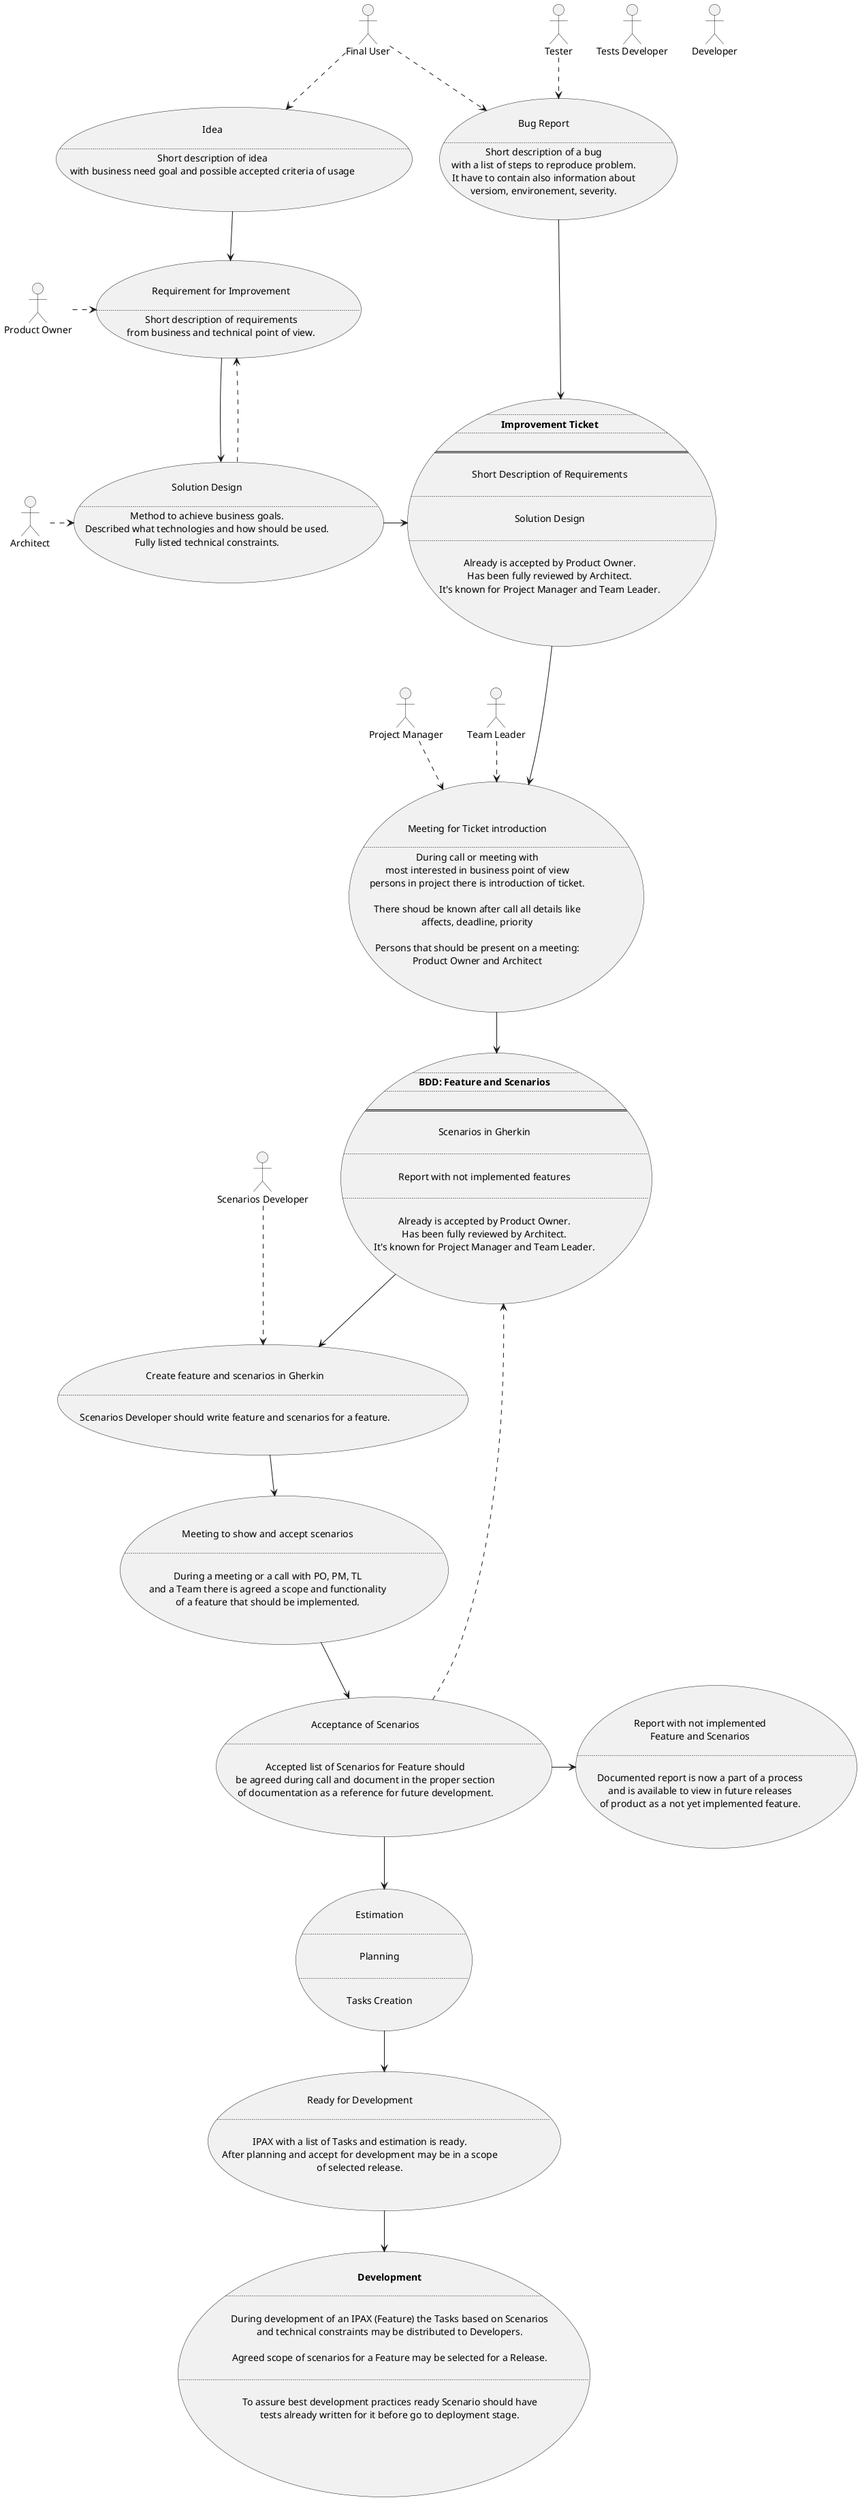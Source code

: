 @startuml

skinparam handwritten false

skinparam rectangle {
    roundCorner<<Concept>> 25
}

ProductOwner as "Product Owner"
FinalUser as "Final User"
ProjectManager as "Project Manager"
Architect as "Architect"
TeamLeader as "Team Leader"
Tester as "Tester"
TestDeveloper as "Tests Developer"
Developer as "Developer"
ScenarioDeveloper as "Scenarios Developer"

usecase BUG as "

Bug Report

..
Short description of a bug
with a list of steps to reproduce problem.
It have to contain also information about
versiom, environement, severity.
"

usecase IDEA as "

Idea

..
Short description of idea
with business need goal and possible accepted criteria of usage

"

usecase REQUIREMENT as "

Requirement for Improvement

..
Short description of requirements
from business and technical point of view.
"


usecase SOLUTION as "

Solution Design

..
Method to achieve business goals.
Described what technologies and how should be used.
Fully listed technical constraints.

"

usecase IPAX as "

..
<b>Improvement Ticket</b>
..

==

Short Description of Requirements

..

Solution Design

..

Already is accepted by Product Owner.
Has been fully reviewed by Architect.
It's known for Project Manager and Team Leader.

"


usecase CALL_INTRODUCE as "

Meeting for Ticket introduction

..
During call or meeting with
most interested in business point of view
persons in project there is introduction of ticket.

There shoud be known after call all details like
affects, deadline, priority

Persons that should be present on a meeting:
Product Owner and Architect

"


usecase BDD as "

..
<b>BDD: Feature and Scenarios</b>
..

==

Scenarios in Gherkin

..

Report with not implemented features

..

Already is accepted by Product Owner.
Has been fully reviewed by Architect.
It's known for Project Manager and Team Leader.

"
usecase CREATE_BDD as "

Create feature and scenarios in Gherkin

..

Scenarios Developer should write feature and scenarios for a feature.

"
usecase CALL_BDD as "

Meeting to show and accept scenarios

..

During a meeting or a call with PO, PM, TL
and a Team there is agreed a scope and functionality
of a feature that should be implemented.

"
usecase ACCEPT_BDD as "

Acceptance of Scenarios

..

Accepted list of Scenarios for Feature should
be agreed during call and document in the proper section
of documentation as a reference for future development.

"
usecase NOT_IMPLEMENTED_REPORT as "

Report with not implemented
Feature and Scenarios

..

Documented report is now a part of a process
and is available to view in future releases
of product as a not yet implemented feature.

"
usecase ESTIMATION as "

Estimation

..

Planning

..

Tasks Creation

"

usecase READY_FOR_DEVELOPMENT as "

Ready for Development

..

IPAX with a list of Tasks and estimation is ready.
After planning and accept for development may be in a scope
of selected release.

"
usecase TASK_CODE_DEVELOPMENT as "

<b>Development</b>

..

During development of an IPAX (Feature) the Tasks based on Scenarios
and technical constraints may be distributed to Developers.

Agreed scope of scenarios for a Feature may be selected for a Release.

..

To assure best development practices ready Scenario should have
tests already written for it before go to deployment stage.


"


FinalUser ..> IDEA
FinalUser ..> BUG
Tester ..> BUG
BUG --> IPAX

IDEA -->  REQUIREMENT

ProductOwner .> REQUIREMENT
Architect .> SOLUTION

REQUIREMENT --> SOLUTION
SOLUTION .> REQUIREMENT

SOLUTION -> IPAX

IPAX ---> CALL_INTRODUCE

ProjectManager ..> CALL_INTRODUCE
TeamLeader ..> CALL_INTRODUCE



CALL_INTRODUCE --> BDD



BDD --> CREATE_BDD
CREATE_BDD --> CALL_BDD

ScenarioDeveloper ..> CREATE_BDD

CALL_BDD --> ACCEPT_BDD
ACCEPT_BDD ..> BDD


ACCEPT_BDD -> NOT_IMPLEMENTED_REPORT




ACCEPT_BDD --> ESTIMATION



ESTIMATION --> READY_FOR_DEVELOPMENT

READY_FOR_DEVELOPMENT --> TASK_CODE_DEVELOPMENT





@enduml